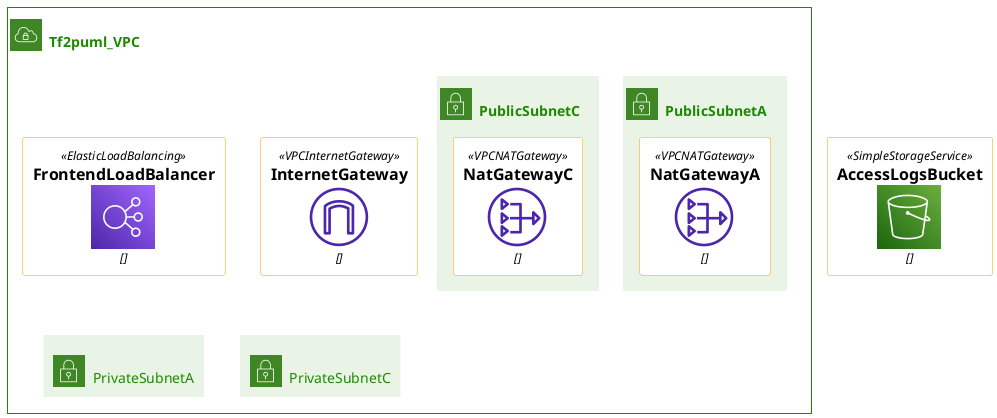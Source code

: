 @startuml
!include <awslib/AWSCommon>
!include <awslib/Groups/PublicSubnet>
!include <awslib/Groups/VPC>
!include <awslib/NetworkingContentDelivery/ElasticLoadBalancing>
!include <awslib/NetworkingContentDelivery/VPCInternetGateway>
!include <awslib/NetworkingContentDelivery/VPCNATGateway>
!include <awslib/Storage/SimpleStorageService>
SimpleStorageService(s3, "AccessLogsBucket", "")
VPCGroup(vpc, "Tf2puml_VPC") {
  ElasticLoadBalancing(alb, "FrontendLoadBalancer", "")
  VPCInternetGateway(i_gateway, "InternetGateway", "")
  PublicSubnetGroup(subnet_private_a, "PrivateSubnetA")
  PublicSubnetGroup(subnet_private_c, "PrivateSubnetC")
  PublicSubnetGroup(subnet_pub_a, "PublicSubnetA") {
    VPCNATGateway(nat_gateway_a, "NatGatewayA", "")
  }
  PublicSubnetGroup(subnet_pub_c, "PublicSubnetC") {
    VPCNATGateway(nat_gateway_c, "NatGatewayC", "")
  }
}
@enduml
